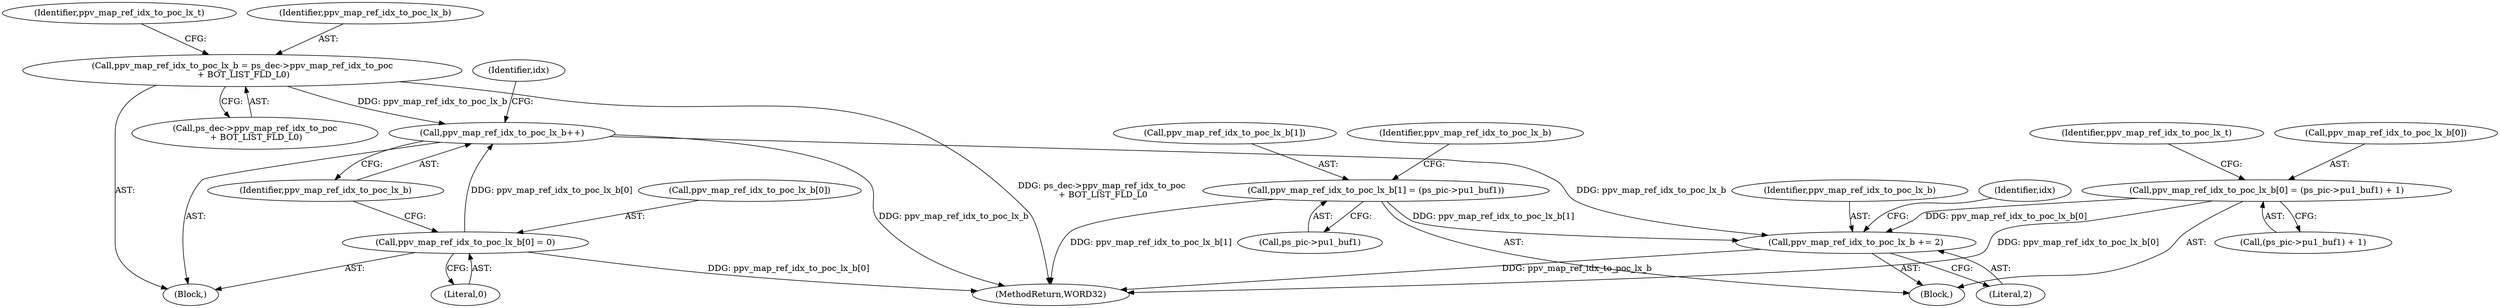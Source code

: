 digraph "0_Android_943323f1d9d3dd5c2634deb26cbe72343ca6b3db_2@pointer" {
"1000576" [label="(Call,ppv_map_ref_idx_to_poc_lx_b += 2)"];
"1000513" [label="(Call,ppv_map_ref_idx_to_poc_lx_b++)"];
"1000508" [label="(Call,ppv_map_ref_idx_to_poc_lx_b[0] = 0)"];
"1000494" [label="(Call,ppv_map_ref_idx_to_poc_lx_b = ps_dec->ppv_map_ref_idx_to_poc\n + BOT_LIST_FLD_L0)"];
"1000555" [label="(Call,ppv_map_ref_idx_to_poc_lx_b[0] = (ps_pic->pu1_buf1) + 1)"];
"1000548" [label="(Call,ppv_map_ref_idx_to_poc_lx_b[1] = (ps_pic->pu1_buf1))"];
"1000513" [label="(Call,ppv_map_ref_idx_to_poc_lx_b++)"];
"1000552" [label="(Call,ps_pic->pu1_buf1)"];
"1001025" [label="(MethodReturn,WORD32)"];
"1000559" [label="(Call,(ps_pic->pu1_buf1) + 1)"];
"1000503" [label="(Identifier,ppv_map_ref_idx_to_poc_lx_t)"];
"1000577" [label="(Identifier,ppv_map_ref_idx_to_poc_lx_b)"];
"1000530" [label="(Identifier,idx)"];
"1000576" [label="(Call,ppv_map_ref_idx_to_poc_lx_b += 2)"];
"1000482" [label="(Block,)"];
"1000514" [label="(Identifier,ppv_map_ref_idx_to_poc_lx_b)"];
"1000496" [label="(Call,ps_dec->ppv_map_ref_idx_to_poc\n + BOT_LIST_FLD_L0)"];
"1000516" [label="(Identifier,idx)"];
"1000549" [label="(Call,ppv_map_ref_idx_to_poc_lx_b[1])"];
"1000555" [label="(Call,ppv_map_ref_idx_to_poc_lx_b[0] = (ps_pic->pu1_buf1) + 1)"];
"1000508" [label="(Call,ppv_map_ref_idx_to_poc_lx_b[0] = 0)"];
"1000494" [label="(Call,ppv_map_ref_idx_to_poc_lx_b = ps_dec->ppv_map_ref_idx_to_poc\n + BOT_LIST_FLD_L0)"];
"1000548" [label="(Call,ppv_map_ref_idx_to_poc_lx_b[1] = (ps_pic->pu1_buf1))"];
"1000566" [label="(Identifier,ppv_map_ref_idx_to_poc_lx_t)"];
"1000512" [label="(Literal,0)"];
"1000509" [label="(Call,ppv_map_ref_idx_to_poc_lx_b[0])"];
"1000556" [label="(Call,ppv_map_ref_idx_to_poc_lx_b[0])"];
"1000578" [label="(Literal,2)"];
"1000557" [label="(Identifier,ppv_map_ref_idx_to_poc_lx_b)"];
"1000531" [label="(Block,)"];
"1000495" [label="(Identifier,ppv_map_ref_idx_to_poc_lx_b)"];
"1000576" -> "1000531"  [label="AST: "];
"1000576" -> "1000578"  [label="CFG: "];
"1000577" -> "1000576"  [label="AST: "];
"1000578" -> "1000576"  [label="AST: "];
"1000530" -> "1000576"  [label="CFG: "];
"1000576" -> "1001025"  [label="DDG: ppv_map_ref_idx_to_poc_lx_b"];
"1000513" -> "1000576"  [label="DDG: ppv_map_ref_idx_to_poc_lx_b"];
"1000555" -> "1000576"  [label="DDG: ppv_map_ref_idx_to_poc_lx_b[0]"];
"1000548" -> "1000576"  [label="DDG: ppv_map_ref_idx_to_poc_lx_b[1]"];
"1000513" -> "1000482"  [label="AST: "];
"1000513" -> "1000514"  [label="CFG: "];
"1000514" -> "1000513"  [label="AST: "];
"1000516" -> "1000513"  [label="CFG: "];
"1000513" -> "1001025"  [label="DDG: ppv_map_ref_idx_to_poc_lx_b"];
"1000508" -> "1000513"  [label="DDG: ppv_map_ref_idx_to_poc_lx_b[0]"];
"1000494" -> "1000513"  [label="DDG: ppv_map_ref_idx_to_poc_lx_b"];
"1000508" -> "1000482"  [label="AST: "];
"1000508" -> "1000512"  [label="CFG: "];
"1000509" -> "1000508"  [label="AST: "];
"1000512" -> "1000508"  [label="AST: "];
"1000514" -> "1000508"  [label="CFG: "];
"1000508" -> "1001025"  [label="DDG: ppv_map_ref_idx_to_poc_lx_b[0]"];
"1000494" -> "1000482"  [label="AST: "];
"1000494" -> "1000496"  [label="CFG: "];
"1000495" -> "1000494"  [label="AST: "];
"1000496" -> "1000494"  [label="AST: "];
"1000503" -> "1000494"  [label="CFG: "];
"1000494" -> "1001025"  [label="DDG: ps_dec->ppv_map_ref_idx_to_poc\n + BOT_LIST_FLD_L0"];
"1000555" -> "1000531"  [label="AST: "];
"1000555" -> "1000559"  [label="CFG: "];
"1000556" -> "1000555"  [label="AST: "];
"1000559" -> "1000555"  [label="AST: "];
"1000566" -> "1000555"  [label="CFG: "];
"1000555" -> "1001025"  [label="DDG: ppv_map_ref_idx_to_poc_lx_b[0]"];
"1000548" -> "1000531"  [label="AST: "];
"1000548" -> "1000552"  [label="CFG: "];
"1000549" -> "1000548"  [label="AST: "];
"1000552" -> "1000548"  [label="AST: "];
"1000557" -> "1000548"  [label="CFG: "];
"1000548" -> "1001025"  [label="DDG: ppv_map_ref_idx_to_poc_lx_b[1]"];
}
